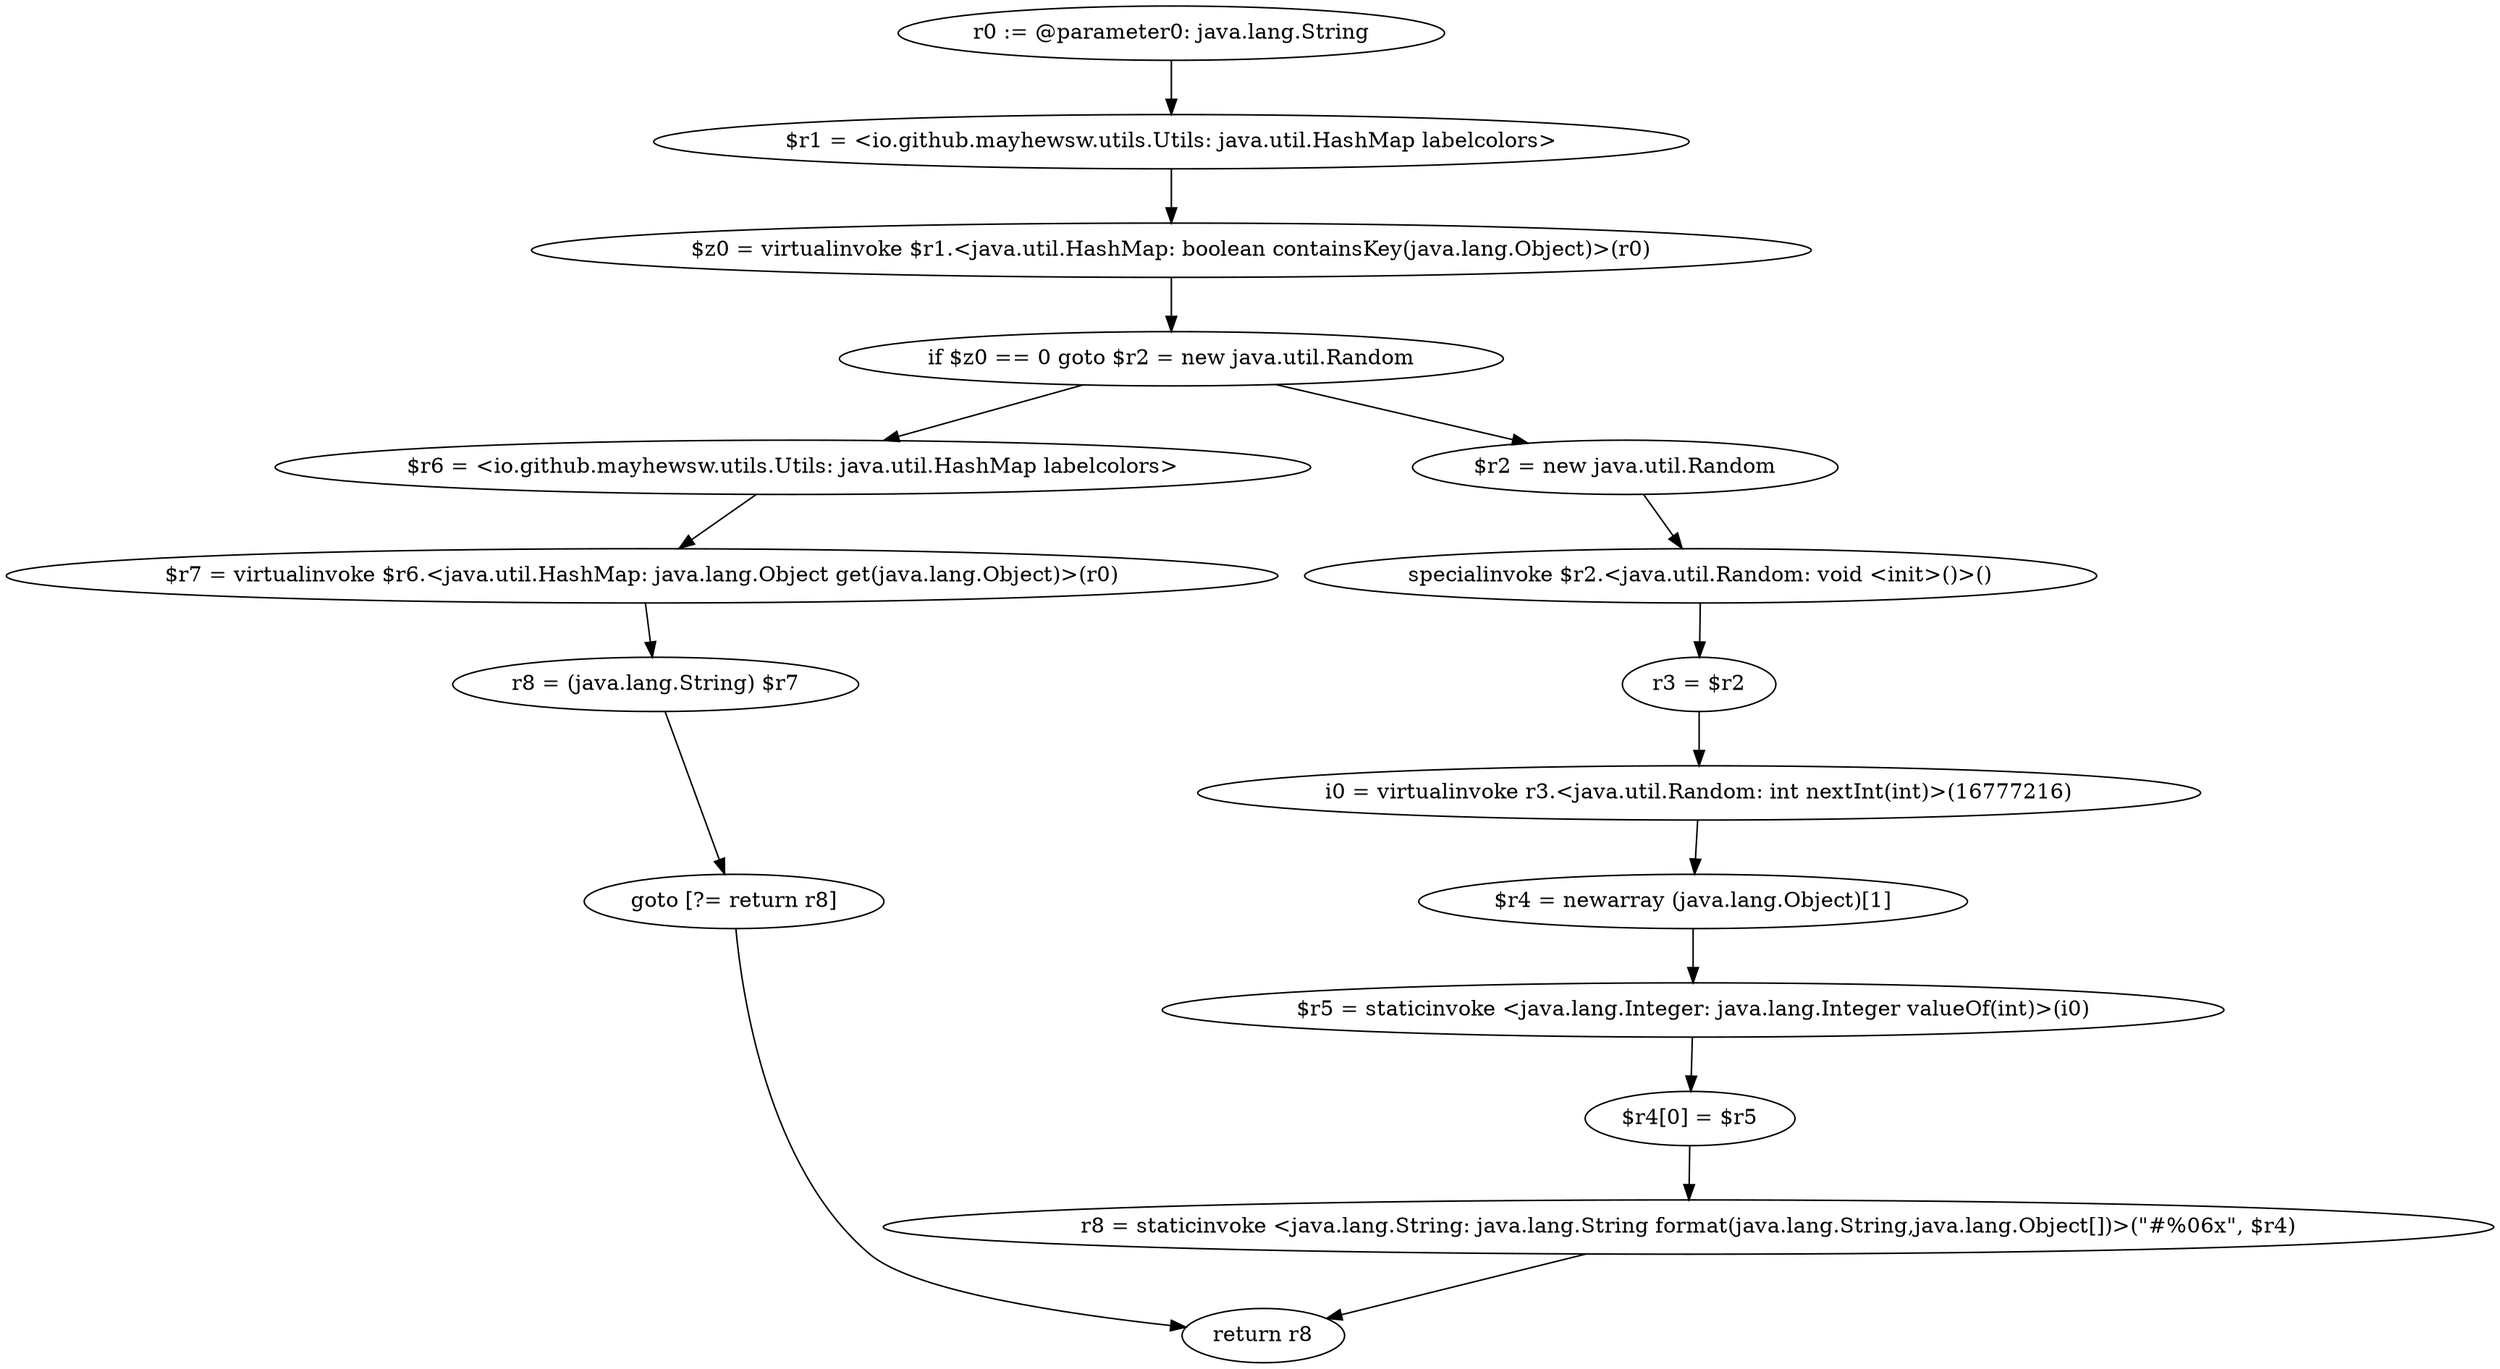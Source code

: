 digraph "unitGraph" {
    "r0 := @parameter0: java.lang.String"
    "$r1 = <io.github.mayhewsw.utils.Utils: java.util.HashMap labelcolors>"
    "$z0 = virtualinvoke $r1.<java.util.HashMap: boolean containsKey(java.lang.Object)>(r0)"
    "if $z0 == 0 goto $r2 = new java.util.Random"
    "$r6 = <io.github.mayhewsw.utils.Utils: java.util.HashMap labelcolors>"
    "$r7 = virtualinvoke $r6.<java.util.HashMap: java.lang.Object get(java.lang.Object)>(r0)"
    "r8 = (java.lang.String) $r7"
    "goto [?= return r8]"
    "$r2 = new java.util.Random"
    "specialinvoke $r2.<java.util.Random: void <init>()>()"
    "r3 = $r2"
    "i0 = virtualinvoke r3.<java.util.Random: int nextInt(int)>(16777216)"
    "$r4 = newarray (java.lang.Object)[1]"
    "$r5 = staticinvoke <java.lang.Integer: java.lang.Integer valueOf(int)>(i0)"
    "$r4[0] = $r5"
    "r8 = staticinvoke <java.lang.String: java.lang.String format(java.lang.String,java.lang.Object[])>(\"#%06x\", $r4)"
    "return r8"
    "r0 := @parameter0: java.lang.String"->"$r1 = <io.github.mayhewsw.utils.Utils: java.util.HashMap labelcolors>";
    "$r1 = <io.github.mayhewsw.utils.Utils: java.util.HashMap labelcolors>"->"$z0 = virtualinvoke $r1.<java.util.HashMap: boolean containsKey(java.lang.Object)>(r0)";
    "$z0 = virtualinvoke $r1.<java.util.HashMap: boolean containsKey(java.lang.Object)>(r0)"->"if $z0 == 0 goto $r2 = new java.util.Random";
    "if $z0 == 0 goto $r2 = new java.util.Random"->"$r6 = <io.github.mayhewsw.utils.Utils: java.util.HashMap labelcolors>";
    "if $z0 == 0 goto $r2 = new java.util.Random"->"$r2 = new java.util.Random";
    "$r6 = <io.github.mayhewsw.utils.Utils: java.util.HashMap labelcolors>"->"$r7 = virtualinvoke $r6.<java.util.HashMap: java.lang.Object get(java.lang.Object)>(r0)";
    "$r7 = virtualinvoke $r6.<java.util.HashMap: java.lang.Object get(java.lang.Object)>(r0)"->"r8 = (java.lang.String) $r7";
    "r8 = (java.lang.String) $r7"->"goto [?= return r8]";
    "goto [?= return r8]"->"return r8";
    "$r2 = new java.util.Random"->"specialinvoke $r2.<java.util.Random: void <init>()>()";
    "specialinvoke $r2.<java.util.Random: void <init>()>()"->"r3 = $r2";
    "r3 = $r2"->"i0 = virtualinvoke r3.<java.util.Random: int nextInt(int)>(16777216)";
    "i0 = virtualinvoke r3.<java.util.Random: int nextInt(int)>(16777216)"->"$r4 = newarray (java.lang.Object)[1]";
    "$r4 = newarray (java.lang.Object)[1]"->"$r5 = staticinvoke <java.lang.Integer: java.lang.Integer valueOf(int)>(i0)";
    "$r5 = staticinvoke <java.lang.Integer: java.lang.Integer valueOf(int)>(i0)"->"$r4[0] = $r5";
    "$r4[0] = $r5"->"r8 = staticinvoke <java.lang.String: java.lang.String format(java.lang.String,java.lang.Object[])>(\"#%06x\", $r4)";
    "r8 = staticinvoke <java.lang.String: java.lang.String format(java.lang.String,java.lang.Object[])>(\"#%06x\", $r4)"->"return r8";
}
